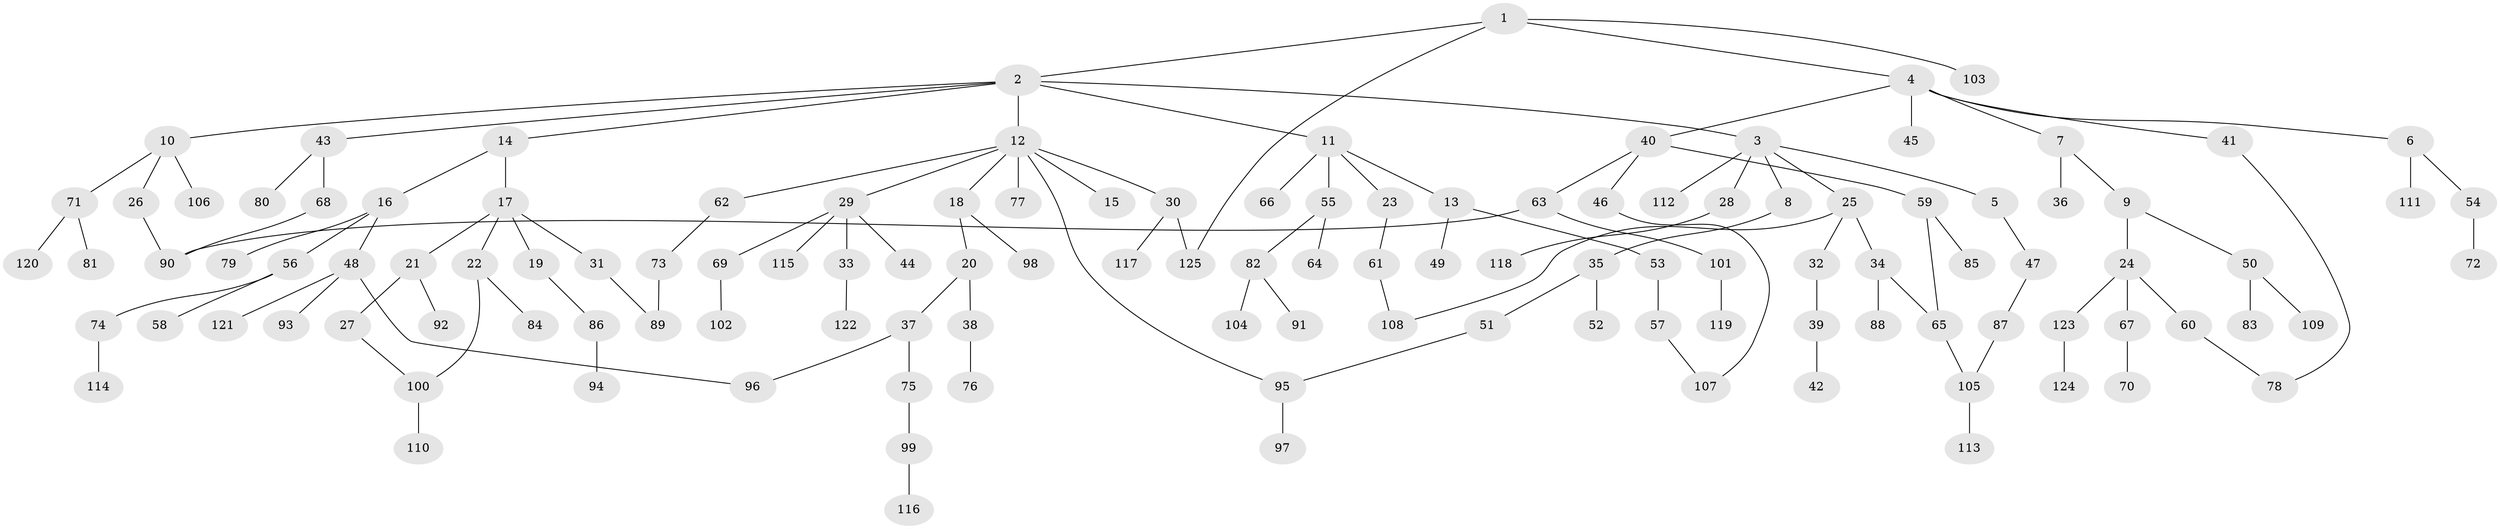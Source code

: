 // coarse degree distribution, {7: 0.022727272727272728, 3: 0.17045454545454544, 5: 0.03409090909090909, 2: 0.4659090909090909, 4: 0.056818181818181816, 1: 0.25}
// Generated by graph-tools (version 1.1) at 2025/36/03/04/25 23:36:07]
// undirected, 125 vertices, 136 edges
graph export_dot {
  node [color=gray90,style=filled];
  1;
  2;
  3;
  4;
  5;
  6;
  7;
  8;
  9;
  10;
  11;
  12;
  13;
  14;
  15;
  16;
  17;
  18;
  19;
  20;
  21;
  22;
  23;
  24;
  25;
  26;
  27;
  28;
  29;
  30;
  31;
  32;
  33;
  34;
  35;
  36;
  37;
  38;
  39;
  40;
  41;
  42;
  43;
  44;
  45;
  46;
  47;
  48;
  49;
  50;
  51;
  52;
  53;
  54;
  55;
  56;
  57;
  58;
  59;
  60;
  61;
  62;
  63;
  64;
  65;
  66;
  67;
  68;
  69;
  70;
  71;
  72;
  73;
  74;
  75;
  76;
  77;
  78;
  79;
  80;
  81;
  82;
  83;
  84;
  85;
  86;
  87;
  88;
  89;
  90;
  91;
  92;
  93;
  94;
  95;
  96;
  97;
  98;
  99;
  100;
  101;
  102;
  103;
  104;
  105;
  106;
  107;
  108;
  109;
  110;
  111;
  112;
  113;
  114;
  115;
  116;
  117;
  118;
  119;
  120;
  121;
  122;
  123;
  124;
  125;
  1 -- 2;
  1 -- 4;
  1 -- 103;
  1 -- 125;
  2 -- 3;
  2 -- 10;
  2 -- 11;
  2 -- 12;
  2 -- 14;
  2 -- 43;
  3 -- 5;
  3 -- 8;
  3 -- 25;
  3 -- 28;
  3 -- 112;
  4 -- 6;
  4 -- 7;
  4 -- 40;
  4 -- 41;
  4 -- 45;
  5 -- 47;
  6 -- 54;
  6 -- 111;
  7 -- 9;
  7 -- 36;
  8 -- 35;
  9 -- 24;
  9 -- 50;
  10 -- 26;
  10 -- 71;
  10 -- 106;
  11 -- 13;
  11 -- 23;
  11 -- 55;
  11 -- 66;
  12 -- 15;
  12 -- 18;
  12 -- 29;
  12 -- 30;
  12 -- 62;
  12 -- 77;
  12 -- 95;
  13 -- 49;
  13 -- 53;
  14 -- 16;
  14 -- 17;
  16 -- 48;
  16 -- 56;
  16 -- 79;
  17 -- 19;
  17 -- 21;
  17 -- 22;
  17 -- 31;
  18 -- 20;
  18 -- 98;
  19 -- 86;
  20 -- 37;
  20 -- 38;
  21 -- 27;
  21 -- 92;
  22 -- 84;
  22 -- 100;
  23 -- 61;
  24 -- 60;
  24 -- 67;
  24 -- 123;
  25 -- 32;
  25 -- 34;
  25 -- 108;
  26 -- 90;
  27 -- 100;
  28 -- 118;
  29 -- 33;
  29 -- 44;
  29 -- 69;
  29 -- 115;
  30 -- 117;
  30 -- 125;
  31 -- 89;
  32 -- 39;
  33 -- 122;
  34 -- 65;
  34 -- 88;
  35 -- 51;
  35 -- 52;
  37 -- 75;
  37 -- 96;
  38 -- 76;
  39 -- 42;
  40 -- 46;
  40 -- 59;
  40 -- 63;
  41 -- 78;
  43 -- 68;
  43 -- 80;
  46 -- 107;
  47 -- 87;
  48 -- 93;
  48 -- 96;
  48 -- 121;
  50 -- 83;
  50 -- 109;
  51 -- 95;
  53 -- 57;
  54 -- 72;
  55 -- 64;
  55 -- 82;
  56 -- 58;
  56 -- 74;
  57 -- 107;
  59 -- 85;
  59 -- 65;
  60 -- 78;
  61 -- 108;
  62 -- 73;
  63 -- 90;
  63 -- 101;
  65 -- 105;
  67 -- 70;
  68 -- 90;
  69 -- 102;
  71 -- 81;
  71 -- 120;
  73 -- 89;
  74 -- 114;
  75 -- 99;
  82 -- 91;
  82 -- 104;
  86 -- 94;
  87 -- 105;
  95 -- 97;
  99 -- 116;
  100 -- 110;
  101 -- 119;
  105 -- 113;
  123 -- 124;
}
